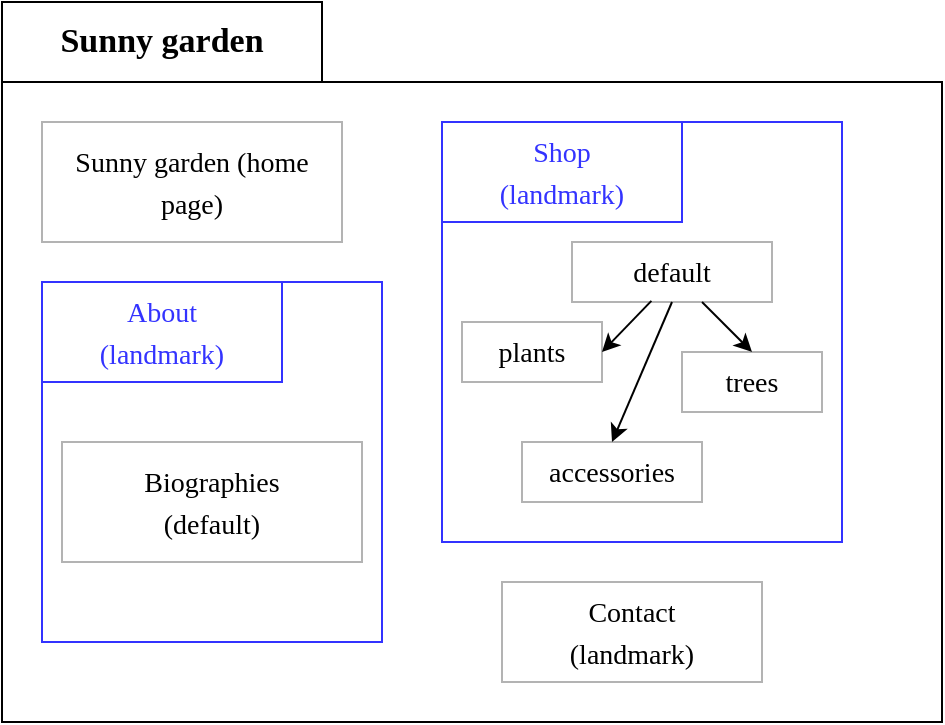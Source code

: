 <mxfile version="15.8.8" type="device"><diagram id="5FRSpxfUyXTkw6atdz4E" name="Page-1"><mxGraphModel dx="865" dy="463" grid="0" gridSize="10" guides="1" tooltips="1" connect="1" arrows="1" fold="1" page="1" pageScale="1" pageWidth="1169" pageHeight="827" math="0" shadow="0"><root><mxCell id="0"/><mxCell id="1" parent="0"/><mxCell id="pDbecvv7UdSPfyk2emMy-2" value="" style="rounded=0;whiteSpace=wrap;html=1;" vertex="1" parent="1"><mxGeometry x="190" y="80" width="470" height="320" as="geometry"/></mxCell><mxCell id="pDbecvv7UdSPfyk2emMy-3" value="&lt;font style=&quot;font-size: 17px&quot; face=&quot;Verdana&quot;&gt;&lt;b&gt;Sunny garden&lt;/b&gt;&lt;/font&gt;" style="rounded=0;whiteSpace=wrap;html=1;" vertex="1" parent="1"><mxGeometry x="190" y="40" width="160" height="40" as="geometry"/></mxCell><mxCell id="pDbecvv7UdSPfyk2emMy-4" value="&lt;font style=&quot;font-size: 14px&quot;&gt;Sunny garden (home page)&lt;/font&gt;" style="rounded=0;whiteSpace=wrap;html=1;fontFamily=Verdana;fontSize=17;align=center;strokeColor=#B3B3B3;" vertex="1" parent="1"><mxGeometry x="210" y="100" width="150" height="60" as="geometry"/></mxCell><mxCell id="pDbecvv7UdSPfyk2emMy-7" value="" style="rounded=0;whiteSpace=wrap;html=1;fontFamily=Verdana;fontSize=14;fontColor=#3333FF;strokeColor=#3333FF;" vertex="1" parent="1"><mxGeometry x="210" y="180" width="170" height="180" as="geometry"/></mxCell><mxCell id="pDbecvv7UdSPfyk2emMy-6" value="&lt;font style=&quot;font-size: 14px&quot; color=&quot;#3333ff&quot;&gt;About&lt;br&gt;(landmark)&lt;br&gt;&lt;/font&gt;" style="rounded=0;whiteSpace=wrap;html=1;fontFamily=Verdana;fontSize=17;align=center;strokeColor=#3333FF;" vertex="1" parent="1"><mxGeometry x="210" y="180" width="120" height="50" as="geometry"/></mxCell><mxCell id="pDbecvv7UdSPfyk2emMy-9" value="&lt;font style=&quot;font-size: 14px&quot;&gt;Biographies&lt;br&gt;(default)&lt;br&gt;&lt;/font&gt;" style="rounded=0;whiteSpace=wrap;html=1;fontFamily=Verdana;fontSize=17;align=center;strokeColor=#B3B3B3;" vertex="1" parent="1"><mxGeometry x="220" y="260" width="150" height="60" as="geometry"/></mxCell><mxCell id="pDbecvv7UdSPfyk2emMy-10" value="" style="rounded=0;whiteSpace=wrap;html=1;fontFamily=Verdana;fontSize=14;fontColor=#3333FF;strokeColor=#3333FF;" vertex="1" parent="1"><mxGeometry x="410" y="100" width="200" height="210" as="geometry"/></mxCell><mxCell id="pDbecvv7UdSPfyk2emMy-11" value="&lt;font style=&quot;font-size: 14px&quot; color=&quot;#3333ff&quot;&gt;Shop&lt;br&gt;(landmark)&lt;br&gt;&lt;/font&gt;" style="rounded=0;whiteSpace=wrap;html=1;fontFamily=Verdana;fontSize=17;align=center;strokeColor=#3333FF;" vertex="1" parent="1"><mxGeometry x="410" y="100" width="120" height="50" as="geometry"/></mxCell><mxCell id="pDbecvv7UdSPfyk2emMy-12" value="&lt;font style=&quot;font-size: 14px&quot;&gt;default&lt;br&gt;&lt;/font&gt;" style="rounded=0;whiteSpace=wrap;html=1;fontFamily=Verdana;fontSize=17;align=center;strokeColor=#B3B3B3;" vertex="1" parent="1"><mxGeometry x="475" y="160" width="100" height="30" as="geometry"/></mxCell><mxCell id="pDbecvv7UdSPfyk2emMy-14" value="&lt;font style=&quot;font-size: 14px&quot;&gt;plants&lt;br&gt;&lt;/font&gt;" style="rounded=0;whiteSpace=wrap;html=1;fontFamily=Verdana;fontSize=17;align=center;strokeColor=#B3B3B3;" vertex="1" parent="1"><mxGeometry x="420" y="200" width="70" height="30" as="geometry"/></mxCell><mxCell id="pDbecvv7UdSPfyk2emMy-15" value="&lt;font style=&quot;font-size: 14px&quot;&gt;trees&lt;br&gt;&lt;/font&gt;" style="rounded=0;whiteSpace=wrap;html=1;fontFamily=Verdana;fontSize=17;align=center;strokeColor=#B3B3B3;" vertex="1" parent="1"><mxGeometry x="530" y="215" width="70" height="30" as="geometry"/></mxCell><mxCell id="pDbecvv7UdSPfyk2emMy-16" value="&lt;font style=&quot;font-size: 14px&quot;&gt;accessories&lt;br&gt;&lt;/font&gt;" style="rounded=0;whiteSpace=wrap;html=1;fontFamily=Verdana;fontSize=17;align=center;strokeColor=#B3B3B3;" vertex="1" parent="1"><mxGeometry x="450" y="260" width="90" height="30" as="geometry"/></mxCell><mxCell id="pDbecvv7UdSPfyk2emMy-17" value="" style="endArrow=classic;html=1;rounded=0;fontFamily=Verdana;fontSize=14;fontColor=#3333FF;exitX=0.397;exitY=0.981;exitDx=0;exitDy=0;entryX=1;entryY=0.5;entryDx=0;entryDy=0;exitPerimeter=0;" edge="1" parent="1" source="pDbecvv7UdSPfyk2emMy-12" target="pDbecvv7UdSPfyk2emMy-14"><mxGeometry width="50" height="50" relative="1" as="geometry"><mxPoint x="500" y="260" as="sourcePoint"/><mxPoint x="550" y="210" as="targetPoint"/></mxGeometry></mxCell><mxCell id="pDbecvv7UdSPfyk2emMy-18" value="" style="endArrow=classic;html=1;rounded=0;fontFamily=Verdana;fontSize=14;fontColor=#3333FF;entryX=0.5;entryY=0;entryDx=0;entryDy=0;" edge="1" parent="1" source="pDbecvv7UdSPfyk2emMy-12" target="pDbecvv7UdSPfyk2emMy-15"><mxGeometry width="50" height="50" relative="1" as="geometry"><mxPoint x="524.7" y="199.43" as="sourcePoint"/><mxPoint x="500" y="225" as="targetPoint"/></mxGeometry></mxCell><mxCell id="pDbecvv7UdSPfyk2emMy-19" value="" style="endArrow=classic;html=1;rounded=0;fontFamily=Verdana;fontSize=14;fontColor=#3333FF;entryX=0.5;entryY=0;entryDx=0;entryDy=0;exitX=0.5;exitY=1;exitDx=0;exitDy=0;" edge="1" parent="1" source="pDbecvv7UdSPfyk2emMy-12" target="pDbecvv7UdSPfyk2emMy-16"><mxGeometry width="50" height="50" relative="1" as="geometry"><mxPoint x="550" y="200" as="sourcePoint"/><mxPoint x="575" y="225" as="targetPoint"/></mxGeometry></mxCell><mxCell id="pDbecvv7UdSPfyk2emMy-20" value="&lt;font style=&quot;font-size: 14px&quot;&gt;Contact&lt;br&gt;(landmark)&lt;br&gt;&lt;/font&gt;" style="rounded=0;whiteSpace=wrap;html=1;fontFamily=Verdana;fontSize=17;align=center;strokeColor=#B3B3B3;" vertex="1" parent="1"><mxGeometry x="440" y="330" width="130" height="50" as="geometry"/></mxCell></root></mxGraphModel></diagram></mxfile>